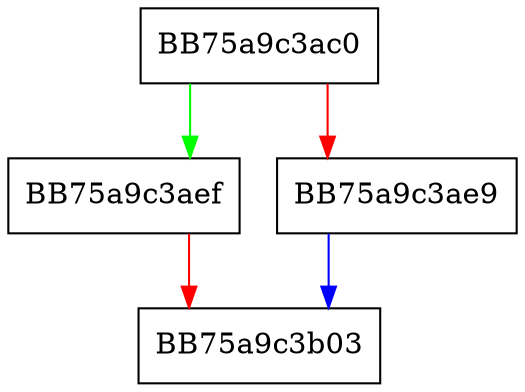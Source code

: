 digraph has_cfi_model {
  node [shape="box"];
  graph [splines=ortho];
  BB75a9c3ac0 -> BB75a9c3aef [color="green"];
  BB75a9c3ac0 -> BB75a9c3ae9 [color="red"];
  BB75a9c3ae9 -> BB75a9c3b03 [color="blue"];
  BB75a9c3aef -> BB75a9c3b03 [color="red"];
}